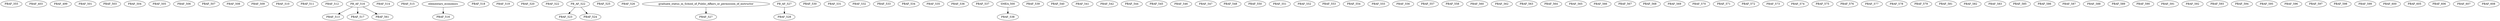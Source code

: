 digraph G {
    PBAF_355;
    PBAF_403;
    PBAF_499;
    PBAF_501;
    PBAF_503;
    PBAF_504;
    PBAF_505;
    PBAF_506;
    PBAF_507;
    PBAF_508;
    PBAF_509;
    PBAF_510;
    PBAF_511;
    PBAF_512;
    edge [color=black];
    PB_AF_516 -> PBAF_513;
    PBAF_514;
    PBAF_515;
    edge [color=black];
    elementary_economics -> PBAF_516;
    edge [color=black];
    PB_AF_516 -> PBAF_517;
    PBAF_518;
    PBAF_519;
    PBAF_520;
    PBAF_522;
    edge [color=black];
    PB_AF_522 -> PBAF_523;
    edge [color=black];
    PB_AF_522 -> PBAF_524;
    PBAF_525;
    PBAF_526;
    edge [color=black];
    graduate_status_in_School_of_Public_Affairs_or_permission_of_instructor -> PBAF_527;
    edge [color=black];
    PB_AF_527 -> PBAF_528;
    PBAF_530;
    PBAF_531;
    PBAF_532;
    PBAF_533;
    PBAF_534;
    PBAF_535;
    PBAF_536;
    PBAF_537;
    edge [color=black];
    SMEA_500 -> PBAF_538;
    PBAF_539;
    PBAF_540;
    PBAF_541;
    PBAF_542;
    PBAF_544;
    PBAF_545;
    PBAF_546;
    PBAF_547;
    PBAF_548;
    PBAF_550;
    PBAF_551;
    PBAF_552;
    PBAF_553;
    PBAF_554;
    PBAF_555;
    PBAF_556;
    PBAF_557;
    PBAF_558;
    PBAF_560;
    edge [color=black];
    PB_AF_516 -> PBAF_561;
    PBAF_562;
    PBAF_563;
    PBAF_564;
    PBAF_565;
    PBAF_566;
    PBAF_567;
    PBAF_568;
    PBAF_569;
    PBAF_570;
    PBAF_571;
    PBAF_572;
    PBAF_573;
    PBAF_574;
    PBAF_575;
    PBAF_576;
    PBAF_577;
    PBAF_578;
    PBAF_579;
    PBAF_581;
    PBAF_582;
    PBAF_583;
    PBAF_585;
    PBAF_586;
    PBAF_587;
    PBAF_588;
    PBAF_589;
    PBAF_590;
    PBAF_591;
    PBAF_592;
    PBAF_593;
    PBAF_594;
    PBAF_595;
    PBAF_596;
    PBAF_597;
    PBAF_598;
    PBAF_599;
    PBAF_600;
    PBAF_605;
    PBAF_606;
    PBAF_607;
    PBAF_608;
}
